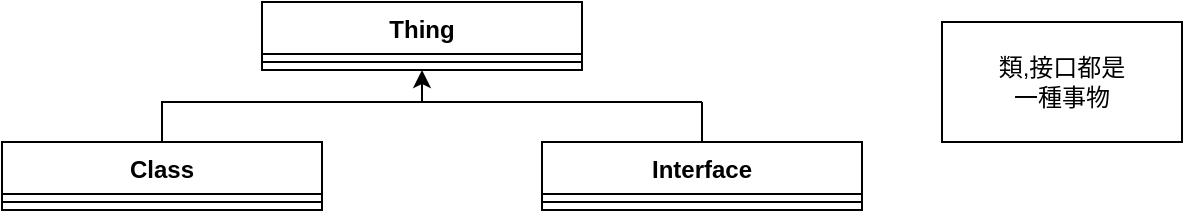<mxfile version="22.0.8" type="device">
  <diagram name="第 1 页" id="E9P7FxRHyGnIYzJHCcKj">
    <mxGraphModel dx="794" dy="454" grid="1" gridSize="10" guides="1" tooltips="1" connect="1" arrows="1" fold="1" page="1" pageScale="1" pageWidth="827" pageHeight="1169" math="0" shadow="0">
      <root>
        <mxCell id="0" />
        <mxCell id="1" parent="0" />
        <mxCell id="CBDgJkXbfNkl9I3NB3pn-1" value="Thing" style="swimlane;fontStyle=1;align=center;verticalAlign=top;childLayout=stackLayout;horizontal=1;startSize=26;horizontalStack=0;resizeParent=1;resizeParentMax=0;resizeLast=0;collapsible=1;marginBottom=0;whiteSpace=wrap;html=1;" vertex="1" parent="1">
          <mxGeometry x="320" y="70" width="160" height="34" as="geometry" />
        </mxCell>
        <mxCell id="CBDgJkXbfNkl9I3NB3pn-3" value="" style="line;strokeWidth=1;fillColor=none;align=left;verticalAlign=middle;spacingTop=-1;spacingLeft=3;spacingRight=3;rotatable=0;labelPosition=right;points=[];portConstraint=eastwest;strokeColor=inherit;" vertex="1" parent="CBDgJkXbfNkl9I3NB3pn-1">
          <mxGeometry y="26" width="160" height="8" as="geometry" />
        </mxCell>
        <mxCell id="CBDgJkXbfNkl9I3NB3pn-13" style="edgeStyle=orthogonalEdgeStyle;rounded=0;orthogonalLoop=1;jettySize=auto;html=1;entryX=0.5;entryY=1;entryDx=0;entryDy=0;" edge="1" parent="1" source="CBDgJkXbfNkl9I3NB3pn-5" target="CBDgJkXbfNkl9I3NB3pn-1">
          <mxGeometry relative="1" as="geometry">
            <Array as="points">
              <mxPoint x="270" y="120" />
              <mxPoint x="400" y="120" />
            </Array>
          </mxGeometry>
        </mxCell>
        <mxCell id="CBDgJkXbfNkl9I3NB3pn-5" value="Class" style="swimlane;fontStyle=1;align=center;verticalAlign=top;childLayout=stackLayout;horizontal=1;startSize=26;horizontalStack=0;resizeParent=1;resizeParentMax=0;resizeLast=0;collapsible=1;marginBottom=0;whiteSpace=wrap;html=1;" vertex="1" parent="1">
          <mxGeometry x="190" y="140" width="160" height="34" as="geometry" />
        </mxCell>
        <mxCell id="CBDgJkXbfNkl9I3NB3pn-7" value="" style="line;strokeWidth=1;fillColor=none;align=left;verticalAlign=middle;spacingTop=-1;spacingLeft=3;spacingRight=3;rotatable=0;labelPosition=right;points=[];portConstraint=eastwest;strokeColor=inherit;" vertex="1" parent="CBDgJkXbfNkl9I3NB3pn-5">
          <mxGeometry y="26" width="160" height="8" as="geometry" />
        </mxCell>
        <mxCell id="CBDgJkXbfNkl9I3NB3pn-9" value="Interface" style="swimlane;fontStyle=1;align=center;verticalAlign=top;childLayout=stackLayout;horizontal=1;startSize=26;horizontalStack=0;resizeParent=1;resizeParentMax=0;resizeLast=0;collapsible=1;marginBottom=0;whiteSpace=wrap;html=1;" vertex="1" parent="1">
          <mxGeometry x="460" y="140" width="160" height="34" as="geometry" />
        </mxCell>
        <mxCell id="CBDgJkXbfNkl9I3NB3pn-11" value="" style="line;strokeWidth=1;fillColor=none;align=left;verticalAlign=middle;spacingTop=-1;spacingLeft=3;spacingRight=3;rotatable=0;labelPosition=right;points=[];portConstraint=eastwest;strokeColor=inherit;" vertex="1" parent="CBDgJkXbfNkl9I3NB3pn-9">
          <mxGeometry y="26" width="160" height="8" as="geometry" />
        </mxCell>
        <mxCell id="CBDgJkXbfNkl9I3NB3pn-16" value="" style="endArrow=none;html=1;rounded=0;" edge="1" parent="1">
          <mxGeometry width="50" height="50" relative="1" as="geometry">
            <mxPoint x="400" y="120" as="sourcePoint" />
            <mxPoint x="540" y="120" as="targetPoint" />
          </mxGeometry>
        </mxCell>
        <mxCell id="CBDgJkXbfNkl9I3NB3pn-17" value="" style="endArrow=none;html=1;rounded=0;" edge="1" parent="1">
          <mxGeometry width="50" height="50" relative="1" as="geometry">
            <mxPoint x="540" y="140" as="sourcePoint" />
            <mxPoint x="540" y="120" as="targetPoint" />
          </mxGeometry>
        </mxCell>
        <mxCell id="CBDgJkXbfNkl9I3NB3pn-18" value="類,接口都是&lt;br&gt;一種事物" style="rounded=0;whiteSpace=wrap;html=1;" vertex="1" parent="1">
          <mxGeometry x="660" y="80" width="120" height="60" as="geometry" />
        </mxCell>
      </root>
    </mxGraphModel>
  </diagram>
</mxfile>
